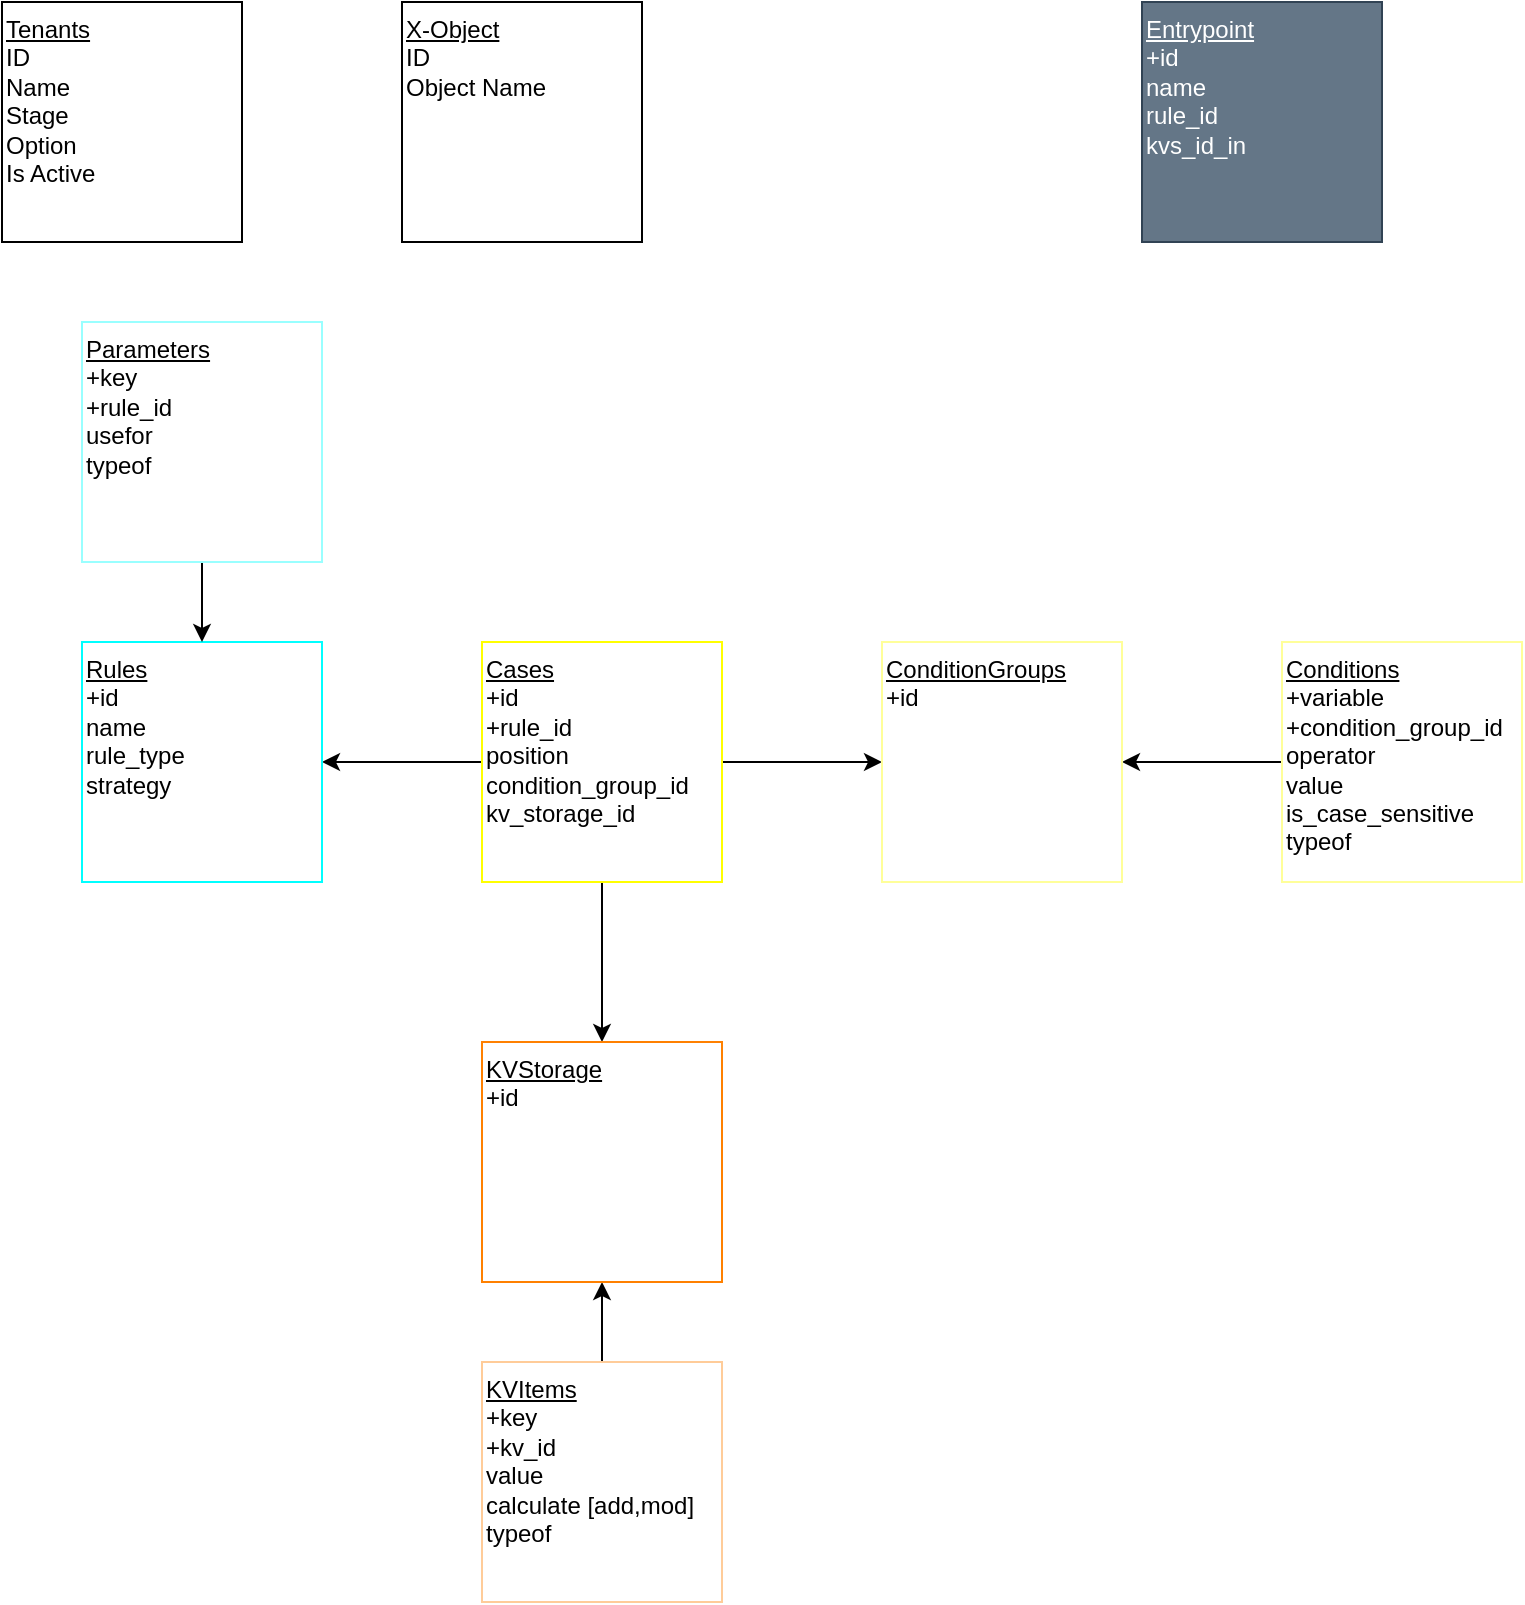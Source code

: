 <mxfile pages="4">
    <diagram id="LyjKLWT2vN5_jiygnvpO" name="Connections">
        <mxGraphModel dx="1294" dy="1592" grid="1" gridSize="10" guides="1" tooltips="1" connect="1" arrows="1" fold="1" page="1" pageScale="1" pageWidth="850" pageHeight="1100" math="0" shadow="0">
            <root>
                <mxCell id="0"/>
                <mxCell id="1" parent="0"/>
                <mxCell id="IPaf2PD-h_m_kelB6yjr-1" value="&lt;u&gt;X-Object&lt;/u&gt;&lt;span style=&quot;background-color: initial;&quot;&gt;&lt;br&gt;ID&lt;/span&gt;&lt;br&gt;&lt;span style=&quot;background-color: initial;&quot;&gt;Object Name&lt;/span&gt;" style="rounded=0;whiteSpace=wrap;html=1;align=left;verticalAlign=top;" parent="1" vertex="1">
                    <mxGeometry x="240" y="-1080" width="120" height="120" as="geometry"/>
                </mxCell>
                <mxCell id="IPaf2PD-h_m_kelB6yjr-2" value="&lt;span style=&quot;background-color: initial;&quot;&gt;&lt;u&gt;Tenants&lt;/u&gt;&lt;/span&gt;&lt;span style=&quot;background-color: initial;&quot;&gt;&lt;br&gt;ID&lt;/span&gt;&lt;br&gt;&lt;span style=&quot;background-color: initial;&quot;&gt;Name&lt;/span&gt;&lt;div&gt;Stage&lt;br&gt;&lt;div&gt;&lt;span style=&quot;background-color: initial;&quot;&gt;Option&lt;/span&gt;&lt;/div&gt;&lt;/div&gt;&lt;div&gt;&lt;span style=&quot;background-color: initial;&quot;&gt;Is Active&lt;/span&gt;&lt;/div&gt;" style="rounded=0;whiteSpace=wrap;html=1;align=left;verticalAlign=top;" parent="1" vertex="1">
                    <mxGeometry x="40" y="-1080" width="120" height="120" as="geometry"/>
                </mxCell>
                <mxCell id="CWEmSVLUNjicStx_nF5N-5" style="edgeStyle=orthogonalEdgeStyle;rounded=0;orthogonalLoop=1;jettySize=auto;html=1;" parent="1" source="P_WtOHvy-pGzdAdYv-xV-1" target="P_WtOHvy-pGzdAdYv-xV-2" edge="1">
                    <mxGeometry relative="1" as="geometry"/>
                </mxCell>
                <mxCell id="tKQJ7j6EIPYI_nwXteod-3" style="edgeStyle=orthogonalEdgeStyle;rounded=0;orthogonalLoop=1;jettySize=auto;html=1;" parent="1" source="P_WtOHvy-pGzdAdYv-xV-1" target="tKQJ7j6EIPYI_nwXteod-1" edge="1">
                    <mxGeometry relative="1" as="geometry"/>
                </mxCell>
                <mxCell id="tKQJ7j6EIPYI_nwXteod-4" style="edgeStyle=orthogonalEdgeStyle;rounded=0;orthogonalLoop=1;jettySize=auto;html=1;" parent="1" source="P_WtOHvy-pGzdAdYv-xV-1" target="P_WtOHvy-pGzdAdYv-xV-23" edge="1">
                    <mxGeometry relative="1" as="geometry"/>
                </mxCell>
                <mxCell id="P_WtOHvy-pGzdAdYv-xV-1" value="&lt;span style=&quot;background-color: initial;&quot;&gt;&lt;u&gt;Cases&lt;/u&gt;&lt;/span&gt;&lt;span style=&quot;background-color: initial;&quot;&gt;&lt;br&gt;&lt;/span&gt;+id&lt;br&gt;+rule_id&lt;br&gt;&lt;div&gt;&lt;/div&gt;position&lt;div&gt;condition_group_id&lt;/div&gt;&lt;div&gt;kv_storage_id&lt;/div&gt;" style="rounded=0;whiteSpace=wrap;html=1;align=left;verticalAlign=top;strokeColor=#FFFF00;" parent="1" vertex="1">
                    <mxGeometry x="280" y="-760" width="120" height="120" as="geometry"/>
                </mxCell>
                <mxCell id="P_WtOHvy-pGzdAdYv-xV-2" value="&lt;span style=&quot;background-color: initial;&quot;&gt;&lt;u&gt;Rules&lt;/u&gt;&lt;/span&gt;&lt;span style=&quot;background-color: initial;&quot;&gt;&lt;br&gt;&lt;/span&gt;+id&lt;br&gt;name&lt;div&gt;rule_type&lt;/div&gt;&lt;div&gt;strategy&lt;/div&gt;" style="rounded=0;whiteSpace=wrap;html=1;align=left;verticalAlign=top;strokeColor=#00FFFF;" parent="1" vertex="1">
                    <mxGeometry x="80" y="-760" width="120" height="120" as="geometry"/>
                </mxCell>
                <mxCell id="P_WtOHvy-pGzdAdYv-xV-19" value="&lt;span style=&quot;background-color: initial;&quot;&gt;&lt;u&gt;Entrypoint&lt;/u&gt;&lt;/span&gt;&lt;span style=&quot;background-color: initial;&quot;&gt;&lt;br&gt;&lt;/span&gt;+id&lt;div&gt;name&lt;br&gt;&lt;div&gt;rule_id&lt;/div&gt;&lt;/div&gt;&lt;div&gt;kvs_id_in&lt;/div&gt;" style="rounded=0;whiteSpace=wrap;html=1;align=left;verticalAlign=top;fillColor=#647687;fontColor=#ffffff;strokeColor=#314354;" parent="1" vertex="1">
                    <mxGeometry x="610" y="-1080" width="120" height="120" as="geometry"/>
                </mxCell>
                <mxCell id="CWEmSVLUNjicStx_nF5N-1" style="edgeStyle=orthogonalEdgeStyle;rounded=0;orthogonalLoop=1;jettySize=auto;html=1;" parent="1" source="IPaf2PD-h_m_kelB6yjr-13" target="P_WtOHvy-pGzdAdYv-xV-23" edge="1">
                    <mxGeometry relative="1" as="geometry"/>
                </mxCell>
                <mxCell id="IPaf2PD-h_m_kelB6yjr-13" value="&lt;div&gt;&lt;span style=&quot;background-color: initial;&quot;&gt;&lt;u&gt;KVItems&lt;/u&gt;&lt;/span&gt;&lt;/div&gt;&lt;span style=&quot;background-color: initial;&quot;&gt;+key&lt;/span&gt;&lt;div&gt;+kv_id&lt;br&gt;&lt;div&gt;&lt;span style=&quot;background-color: initial;&quot;&gt;value&lt;/span&gt;&lt;/div&gt;&lt;div&gt;calculate [add,mod]&lt;/div&gt;&lt;/div&gt;&lt;div&gt;typeof&lt;/div&gt;" style="rounded=0;whiteSpace=wrap;html=1;align=left;verticalAlign=top;strokeColor=#FFCC99;" parent="1" vertex="1">
                    <mxGeometry x="280" y="-400" width="120" height="120" as="geometry"/>
                </mxCell>
                <mxCell id="P_WtOHvy-pGzdAdYv-xV-23" value="&lt;div&gt;&lt;span style=&quot;background-color: initial;&quot;&gt;&lt;u&gt;KVStorage&lt;/u&gt;&lt;/span&gt;&lt;/div&gt;&lt;span style=&quot;background-color: initial;&quot;&gt;&lt;div&gt;&lt;span style=&quot;background-color: initial;&quot;&gt;+id&lt;/span&gt;&lt;/div&gt;&lt;/span&gt;" style="rounded=0;whiteSpace=wrap;html=1;align=left;verticalAlign=top;strokeColor=#FF8000;" parent="1" vertex="1">
                    <mxGeometry x="280" y="-560" width="120" height="120" as="geometry"/>
                </mxCell>
                <mxCell id="tKQJ7j6EIPYI_nwXteod-2" style="edgeStyle=orthogonalEdgeStyle;rounded=0;orthogonalLoop=1;jettySize=auto;html=1;" parent="1" source="CWEmSVLUNjicStx_nF5N-2" target="tKQJ7j6EIPYI_nwXteod-1" edge="1">
                    <mxGeometry relative="1" as="geometry"/>
                </mxCell>
                <mxCell id="CWEmSVLUNjicStx_nF5N-2" value="&lt;span style=&quot;background-color: initial;&quot;&gt;&lt;u&gt;Conditions&lt;/u&gt;&lt;/span&gt;&lt;span style=&quot;background-color: initial;&quot;&gt;&lt;br&gt;&lt;/span&gt;&lt;div&gt;+variable&lt;br&gt;+condition_group_id&lt;/div&gt;&lt;div&gt;operator&lt;/div&gt;&lt;div&gt;value&lt;/div&gt;&lt;div&gt;is_case_sensitive&lt;/div&gt;&lt;div&gt;typeof&lt;/div&gt;" style="rounded=0;whiteSpace=wrap;html=1;align=left;verticalAlign=top;strokeColor=#FFFF99;" parent="1" vertex="1">
                    <mxGeometry x="680" y="-760" width="120" height="120" as="geometry"/>
                </mxCell>
                <mxCell id="CWEmSVLUNjicStx_nF5N-9" style="edgeStyle=orthogonalEdgeStyle;rounded=0;orthogonalLoop=1;jettySize=auto;html=1;" parent="1" source="CWEmSVLUNjicStx_nF5N-3" target="P_WtOHvy-pGzdAdYv-xV-2" edge="1">
                    <mxGeometry relative="1" as="geometry"/>
                </mxCell>
                <mxCell id="CWEmSVLUNjicStx_nF5N-3" value="&lt;u&gt;Parameters&lt;/u&gt;&lt;div&gt;+key&lt;/div&gt;&lt;div&gt;+rule_id&lt;/div&gt;&lt;div&gt;usefor&lt;/div&gt;&lt;div&gt;typeof&lt;/div&gt;" style="rounded=0;whiteSpace=wrap;html=1;align=left;verticalAlign=top;strokeColor=#99FFFF;" parent="1" vertex="1">
                    <mxGeometry x="80" y="-920" width="120" height="120" as="geometry"/>
                </mxCell>
                <mxCell id="tKQJ7j6EIPYI_nwXteod-1" value="&lt;span style=&quot;background-color: initial;&quot;&gt;&lt;u&gt;ConditionGroups&lt;/u&gt;&lt;/span&gt;&lt;span style=&quot;background-color: initial;&quot;&gt;&lt;br&gt;&lt;/span&gt;+id" style="rounded=0;whiteSpace=wrap;html=1;align=left;verticalAlign=top;strokeColor=#FFFF99;" parent="1" vertex="1">
                    <mxGeometry x="480" y="-760" width="120" height="120" as="geometry"/>
                </mxCell>
            </root>
        </mxGraphModel>
    </diagram>
    <diagram id="hPuqkZQmwO_YnE5XRdJ4" name="Definición">
        <mxGraphModel dx="1294" dy="1961" grid="1" gridSize="10" guides="1" tooltips="1" connect="1" arrows="1" fold="1" page="1" pageScale="1" pageWidth="827" pageHeight="1169" math="0" shadow="0">
            <root>
                <mxCell id="0"/>
                <mxCell id="1" parent="0"/>
                <mxCell id="ryFIL9FLmvEoBXb5Fmz5-79" value="&lt;span style=&quot;background-color: initial;&quot;&gt;&lt;u&gt;Rule&lt;/u&gt;&lt;/span&gt;&lt;span style=&quot;background-color: initial;&quot;&gt;&lt;br&gt;&lt;/span&gt;" style="rounded=0;whiteSpace=wrap;html=1;align=left;verticalAlign=top;strokeColor=#00FFFF;" parent="1" vertex="1">
                    <mxGeometry x="320" y="-720" width="200" height="360" as="geometry"/>
                </mxCell>
                <mxCell id="n57L9p-3Shmt61Kp0XFe-1" value="&lt;span style=&quot;background-color: initial;&quot;&gt;&lt;u&gt;Rule&lt;/u&gt;&lt;/span&gt;&lt;span style=&quot;background-color: initial;&quot;&gt;&lt;br&gt;&lt;/span&gt;" style="rounded=0;whiteSpace=wrap;html=1;align=left;verticalAlign=top;strokeColor=#00FFFF;" parent="1" vertex="1">
                    <mxGeometry x="320" y="-920" width="120" height="130" as="geometry"/>
                </mxCell>
                <mxCell id="ryFIL9FLmvEoBXb5Fmz5-6" style="edgeStyle=orthogonalEdgeStyle;rounded=0;orthogonalLoop=1;jettySize=auto;html=1;strokeColor=#00FF00;" parent="1" source="n57L9p-3Shmt61Kp0XFe-2" target="ryFIL9FLmvEoBXb5Fmz5-2" edge="1">
                    <mxGeometry relative="1" as="geometry"/>
                </mxCell>
                <mxCell id="n57L9p-3Shmt61Kp0XFe-2" value="&lt;u&gt;C&lt;/u&gt;" style="rounded=0;whiteSpace=wrap;html=1;align=center;verticalAlign=middle;strokeColor=#FFFF00;" parent="1" vertex="1">
                    <mxGeometry x="375" y="-910" width="20" height="20" as="geometry"/>
                </mxCell>
                <mxCell id="ryFIL9FLmvEoBXb5Fmz5-7" style="edgeStyle=orthogonalEdgeStyle;rounded=0;orthogonalLoop=1;jettySize=auto;html=1;strokeColor=#00FF00;" parent="1" source="n57L9p-3Shmt61Kp0XFe-3" target="ryFIL9FLmvEoBXb5Fmz5-3" edge="1">
                    <mxGeometry relative="1" as="geometry"/>
                </mxCell>
                <mxCell id="n57L9p-3Shmt61Kp0XFe-3" value="&lt;u&gt;C&lt;/u&gt;" style="rounded=0;whiteSpace=wrap;html=1;align=center;verticalAlign=middle;strokeColor=#FFFF00;" parent="1" vertex="1">
                    <mxGeometry x="375" y="-880" width="20" height="20" as="geometry"/>
                </mxCell>
                <mxCell id="ryFIL9FLmvEoBXb5Fmz5-8" style="edgeStyle=orthogonalEdgeStyle;rounded=0;orthogonalLoop=1;jettySize=auto;html=1;strokeColor=#00FF00;" parent="1" source="n57L9p-3Shmt61Kp0XFe-4" target="ryFIL9FLmvEoBXb5Fmz5-4" edge="1">
                    <mxGeometry relative="1" as="geometry"/>
                </mxCell>
                <mxCell id="n57L9p-3Shmt61Kp0XFe-4" value="&lt;u&gt;C&lt;/u&gt;" style="rounded=0;whiteSpace=wrap;html=1;align=center;verticalAlign=middle;strokeColor=#FFFF00;" parent="1" vertex="1">
                    <mxGeometry x="375" y="-850" width="20" height="20" as="geometry"/>
                </mxCell>
                <mxCell id="ryFIL9FLmvEoBXb5Fmz5-2" value="&lt;div&gt;&lt;u&gt;K&lt;/u&gt;&lt;/div&gt;" style="rounded=0;whiteSpace=wrap;html=1;align=center;verticalAlign=middle;strokeColor=#FF8000;fillColor=#FFB366;" parent="1" vertex="1">
                    <mxGeometry x="415" y="-910" width="20" height="20" as="geometry"/>
                </mxCell>
                <mxCell id="ryFIL9FLmvEoBXb5Fmz5-3" value="&lt;div&gt;&lt;u&gt;K&lt;/u&gt;&lt;/div&gt;" style="rounded=0;whiteSpace=wrap;html=1;align=center;verticalAlign=middle;strokeColor=#FF8000;fillColor=#FFB366;" parent="1" vertex="1">
                    <mxGeometry x="415" y="-880" width="20" height="20" as="geometry"/>
                </mxCell>
                <mxCell id="ryFIL9FLmvEoBXb5Fmz5-4" value="&lt;div&gt;&lt;u&gt;K&lt;/u&gt;&lt;/div&gt;" style="rounded=0;whiteSpace=wrap;html=1;align=center;verticalAlign=middle;strokeColor=#FF8000;fillColor=#FFB366;" parent="1" vertex="1">
                    <mxGeometry x="415" y="-850" width="20" height="20" as="geometry"/>
                </mxCell>
                <mxCell id="ryFIL9FLmvEoBXb5Fmz5-5" value="&lt;div&gt;&lt;u&gt;K&lt;/u&gt;&lt;/div&gt;" style="rounded=0;whiteSpace=wrap;html=1;align=center;verticalAlign=middle;strokeColor=#FF8000;fillColor=#FFB366;" parent="1" vertex="1">
                    <mxGeometry x="415" y="-820" width="20" height="20" as="geometry"/>
                </mxCell>
                <mxCell id="ryFIL9FLmvEoBXb5Fmz5-48" style="edgeStyle=orthogonalEdgeStyle;rounded=0;orthogonalLoop=1;jettySize=auto;html=1;strokeColor=#FFFFFF;" parent="1" source="ryFIL9FLmvEoBXb5Fmz5-47" target="ryFIL9FLmvEoBXb5Fmz5-5" edge="1">
                    <mxGeometry relative="1" as="geometry"/>
                </mxCell>
                <mxCell id="ryFIL9FLmvEoBXb5Fmz5-47" value="&lt;u&gt;nok&lt;/u&gt;" style="rounded=0;whiteSpace=wrap;html=1;align=center;verticalAlign=middle;strokeColor=#FF3333;" parent="1" vertex="1">
                    <mxGeometry x="375" y="-820" width="20" height="20" as="geometry"/>
                </mxCell>
                <mxCell id="ryFIL9FLmvEoBXb5Fmz5-53" value="" style="endArrow=classic;html=1;rounded=0;fillColor=#008a00;strokeColor=#00FF00;" parent="1" edge="1">
                    <mxGeometry width="50" height="50" relative="1" as="geometry">
                        <mxPoint x="460" y="-880" as="sourcePoint"/>
                        <mxPoint x="520" y="-880" as="targetPoint"/>
                    </mxGeometry>
                </mxCell>
                <mxCell id="ryFIL9FLmvEoBXb5Fmz5-54" value="" style="endArrow=classic;html=1;rounded=0;strokeColor=#FF0000;" parent="1" edge="1">
                    <mxGeometry width="50" height="50" relative="1" as="geometry">
                        <mxPoint x="460" y="-840.24" as="sourcePoint"/>
                        <mxPoint x="520" y="-840.24" as="targetPoint"/>
                    </mxGeometry>
                </mxCell>
                <mxCell id="ryFIL9FLmvEoBXb5Fmz5-55" value="&lt;div&gt;&lt;u&gt;K&lt;/u&gt;&lt;/div&gt;" style="rounded=0;whiteSpace=wrap;html=1;align=center;verticalAlign=middle;strokeColor=#FF8000;fillColor=#FFB366;" parent="1" vertex="1">
                    <mxGeometry x="480" y="-890" width="20" height="20" as="geometry"/>
                </mxCell>
                <mxCell id="ryFIL9FLmvEoBXb5Fmz5-56" value="&lt;div&gt;&lt;u&gt;K&lt;/u&gt;&lt;/div&gt;" style="rounded=0;whiteSpace=wrap;html=1;align=center;verticalAlign=middle;strokeColor=#FF8000;fillColor=#FFB366;" parent="1" vertex="1">
                    <mxGeometry x="480" y="-850" width="20" height="20" as="geometry"/>
                </mxCell>
                <mxCell id="ryFIL9FLmvEoBXb5Fmz5-59" value="&lt;span style=&quot;background-color: initial;&quot;&gt;&lt;u&gt;Rule&lt;/u&gt;&lt;/span&gt;&lt;span style=&quot;background-color: initial;&quot;&gt;&lt;br&gt;&lt;/span&gt;" style="rounded=0;whiteSpace=wrap;html=1;align=left;verticalAlign=top;strokeColor=#00FFFF;" parent="1" vertex="1">
                    <mxGeometry x="320" y="-320" width="120" height="130" as="geometry"/>
                </mxCell>
                <mxCell id="ryFIL9FLmvEoBXb5Fmz5-61" value="&lt;u&gt;C&lt;/u&gt;" style="rounded=0;whiteSpace=wrap;html=1;align=center;verticalAlign=middle;strokeColor=#FFFF00;" parent="1" vertex="1">
                    <mxGeometry x="370" y="-290" width="20" height="20" as="geometry"/>
                </mxCell>
                <mxCell id="ryFIL9FLmvEoBXb5Fmz5-66" value="&lt;div&gt;&lt;u&gt;K&lt;/u&gt;&lt;/div&gt;" style="rounded=0;whiteSpace=wrap;html=1;align=center;verticalAlign=middle;strokeColor=#FF8000;fillColor=#FFB366;" parent="1" vertex="1">
                    <mxGeometry x="370" y="-240" width="20" height="20" as="geometry"/>
                </mxCell>
                <mxCell id="ryFIL9FLmvEoBXb5Fmz5-71" value="&lt;u&gt;nok&lt;/u&gt;" style="rounded=0;whiteSpace=wrap;html=1;align=center;verticalAlign=middle;strokeColor=#FF3333;" parent="1" vertex="1">
                    <mxGeometry x="370" y="-265" width="20" height="20" as="geometry"/>
                </mxCell>
                <mxCell id="ryFIL9FLmvEoBXb5Fmz5-72" value="" style="endArrow=classic;html=1;rounded=0;fillColor=#008a00;strokeColor=#00FF00;" parent="1" edge="1">
                    <mxGeometry width="50" height="50" relative="1" as="geometry">
                        <mxPoint x="460" y="-280" as="sourcePoint"/>
                        <mxPoint x="520" y="-280" as="targetPoint"/>
                    </mxGeometry>
                </mxCell>
                <mxCell id="ryFIL9FLmvEoBXb5Fmz5-73" value="" style="endArrow=classic;html=1;rounded=0;strokeColor=#FF0000;" parent="1" edge="1">
                    <mxGeometry width="50" height="50" relative="1" as="geometry">
                        <mxPoint x="460" y="-240.24" as="sourcePoint"/>
                        <mxPoint x="520" y="-240.24" as="targetPoint"/>
                    </mxGeometry>
                </mxCell>
                <mxCell id="ryFIL9FLmvEoBXb5Fmz5-74" value="&lt;div&gt;&lt;u&gt;K&lt;/u&gt;&lt;/div&gt;" style="rounded=0;whiteSpace=wrap;html=1;align=center;verticalAlign=middle;strokeColor=#FF8000;fillColor=#FFB366;" parent="1" vertex="1">
                    <mxGeometry x="480" y="-290" width="20" height="20" as="geometry"/>
                </mxCell>
                <mxCell id="ryFIL9FLmvEoBXb5Fmz5-75" value="&lt;div&gt;&lt;u&gt;K&lt;/u&gt;&lt;/div&gt;" style="rounded=0;whiteSpace=wrap;html=1;align=center;verticalAlign=middle;strokeColor=#FF8000;fillColor=#FFB366;" parent="1" vertex="1">
                    <mxGeometry x="480" y="-250" width="20" height="20" as="geometry"/>
                </mxCell>
                <mxCell id="ryFIL9FLmvEoBXb5Fmz5-76" value="&lt;span style=&quot;background-color: initial;&quot;&gt;&lt;u&gt;Rule&lt;/u&gt;&lt;/span&gt;&lt;span style=&quot;background-color: initial;&quot;&gt;&lt;br&gt;&lt;/span&gt;" style="rounded=0;whiteSpace=wrap;html=1;align=left;verticalAlign=top;strokeColor=#00FFFF;" parent="1" vertex="1">
                    <mxGeometry x="520" y="-310" width="40" height="40" as="geometry"/>
                </mxCell>
                <mxCell id="ryFIL9FLmvEoBXb5Fmz5-77" value="&lt;span style=&quot;background-color: initial;&quot;&gt;&lt;u&gt;Rule&lt;/u&gt;&lt;/span&gt;&lt;span style=&quot;background-color: initial;&quot;&gt;&lt;br&gt;&lt;/span&gt;" style="rounded=0;whiteSpace=wrap;html=1;align=left;verticalAlign=top;strokeColor=#00FFFF;" parent="1" vertex="1">
                    <mxGeometry x="520" y="-250" width="40" height="40" as="geometry"/>
                </mxCell>
                <mxCell id="ryFIL9FLmvEoBXb5Fmz5-106" style="edgeStyle=orthogonalEdgeStyle;rounded=0;orthogonalLoop=1;jettySize=auto;html=1;entryX=0;entryY=0.5;entryDx=0;entryDy=0;strokeColor=#FF0000;" parent="1" source="ryFIL9FLmvEoBXb5Fmz5-81" target="ryFIL9FLmvEoBXb5Fmz5-85" edge="1">
                    <mxGeometry relative="1" as="geometry">
                        <Array as="points">
                            <mxPoint x="385" y="-550"/>
                        </Array>
                    </mxGeometry>
                </mxCell>
                <mxCell id="ryFIL9FLmvEoBXb5Fmz5-122" style="edgeStyle=orthogonalEdgeStyle;rounded=0;orthogonalLoop=1;jettySize=auto;html=1;entryX=0;entryY=0.5;entryDx=0;entryDy=0;strokeColor=#00FF00;" parent="1" source="ryFIL9FLmvEoBXb5Fmz5-81" target="ryFIL9FLmvEoBXb5Fmz5-83" edge="1">
                    <mxGeometry relative="1" as="geometry">
                        <Array as="points">
                            <mxPoint x="395" y="-680"/>
                        </Array>
                    </mxGeometry>
                </mxCell>
                <mxCell id="ryFIL9FLmvEoBXb5Fmz5-81" value="&lt;u&gt;C&lt;/u&gt;" style="rounded=0;whiteSpace=wrap;html=1;align=center;verticalAlign=middle;strokeColor=#FFFF00;" parent="1" vertex="1">
                    <mxGeometry x="375" y="-710" width="20" height="20" as="geometry"/>
                </mxCell>
                <mxCell id="ryFIL9FLmvEoBXb5Fmz5-83" value="&lt;u&gt;C&lt;/u&gt;" style="rounded=0;whiteSpace=wrap;html=1;align=center;verticalAlign=middle;strokeColor=#FFFF00;" parent="1" vertex="1">
                    <mxGeometry x="415" y="-690" width="20" height="20" as="geometry"/>
                </mxCell>
                <mxCell id="ryFIL9FLmvEoBXb5Fmz5-146" style="edgeStyle=orthogonalEdgeStyle;rounded=0;orthogonalLoop=1;jettySize=auto;html=1;fontStyle=1;strokeColor=#00FF00;" parent="1" source="ryFIL9FLmvEoBXb5Fmz5-85" target="ryFIL9FLmvEoBXb5Fmz5-145" edge="1">
                    <mxGeometry relative="1" as="geometry"/>
                </mxCell>
                <mxCell id="ryFIL9FLmvEoBXb5Fmz5-85" value="&lt;u&gt;C&lt;/u&gt;" style="rounded=0;whiteSpace=wrap;html=1;align=center;verticalAlign=middle;strokeColor=#FFFF00;" parent="1" vertex="1">
                    <mxGeometry x="415" y="-560" width="20" height="20" as="geometry"/>
                </mxCell>
                <mxCell id="ryFIL9FLmvEoBXb5Fmz5-155" style="edgeStyle=orthogonalEdgeStyle;rounded=0;orthogonalLoop=1;jettySize=auto;html=1;entryX=0;entryY=0.5;entryDx=0;entryDy=0;" parent="1" source="ryFIL9FLmvEoBXb5Fmz5-91" target="ryFIL9FLmvEoBXb5Fmz5-154" edge="1">
                    <mxGeometry relative="1" as="geometry"/>
                </mxCell>
                <mxCell id="ryFIL9FLmvEoBXb5Fmz5-91" value="&lt;u&gt;nok&lt;/u&gt;" style="rounded=0;whiteSpace=wrap;html=1;align=center;verticalAlign=middle;strokeColor=#FF3333;" parent="1" vertex="1">
                    <mxGeometry x="375" y="-390" width="20" height="20" as="geometry"/>
                </mxCell>
                <mxCell id="ryFIL9FLmvEoBXb5Fmz5-92" value="" style="endArrow=classic;html=1;rounded=0;fillColor=#008a00;strokeColor=#00FF00;" parent="1" edge="1">
                    <mxGeometry width="50" height="50" relative="1" as="geometry">
                        <mxPoint x="540" y="-680" as="sourcePoint"/>
                        <mxPoint x="600" y="-680" as="targetPoint"/>
                        <Array as="points">
                            <mxPoint x="550" y="-680"/>
                        </Array>
                    </mxGeometry>
                </mxCell>
                <mxCell id="ryFIL9FLmvEoBXb5Fmz5-93" value="" style="endArrow=classic;html=1;rounded=0;strokeColor=#FF0000;" parent="1" edge="1">
                    <mxGeometry width="50" height="50" relative="1" as="geometry">
                        <mxPoint x="540" y="-640.24" as="sourcePoint"/>
                        <mxPoint x="600" y="-640.24" as="targetPoint"/>
                    </mxGeometry>
                </mxCell>
                <mxCell id="ryFIL9FLmvEoBXb5Fmz5-94" value="&lt;div&gt;&lt;u&gt;K&lt;/u&gt;&lt;/div&gt;" style="rounded=0;whiteSpace=wrap;html=1;align=center;verticalAlign=middle;strokeColor=#FF8000;fillColor=#FFB366;" parent="1" vertex="1">
                    <mxGeometry x="560" y="-690" width="20" height="20" as="geometry"/>
                </mxCell>
                <mxCell id="ryFIL9FLmvEoBXb5Fmz5-95" value="&lt;div&gt;&lt;u&gt;K&lt;/u&gt;&lt;/div&gt;" style="rounded=0;whiteSpace=wrap;html=1;align=center;verticalAlign=middle;strokeColor=#FF8000;fillColor=#FFB366;" parent="1" vertex="1">
                    <mxGeometry x="560" y="-650" width="20" height="20" as="geometry"/>
                </mxCell>
                <mxCell id="ryFIL9FLmvEoBXb5Fmz5-144" style="edgeStyle=orthogonalEdgeStyle;rounded=0;orthogonalLoop=1;jettySize=auto;html=1;strokeColor=#00FF00;" parent="1" source="ryFIL9FLmvEoBXb5Fmz5-107" target="ryFIL9FLmvEoBXb5Fmz5-143" edge="1">
                    <mxGeometry relative="1" as="geometry"/>
                </mxCell>
                <mxCell id="ryFIL9FLmvEoBXb5Fmz5-107" value="&lt;u&gt;C&lt;/u&gt;" style="rounded=0;whiteSpace=wrap;html=1;align=center;verticalAlign=middle;strokeColor=#FFFF00;" parent="1" vertex="1">
                    <mxGeometry x="415" y="-590" width="20" height="20" as="geometry"/>
                </mxCell>
                <mxCell id="ryFIL9FLmvEoBXb5Fmz5-108" style="edgeStyle=orthogonalEdgeStyle;rounded=0;orthogonalLoop=1;jettySize=auto;html=1;strokeColor=#00FF00;exitX=1;exitY=1;exitDx=0;exitDy=0;" parent="1" source="ryFIL9FLmvEoBXb5Fmz5-81" target="ryFIL9FLmvEoBXb5Fmz5-107" edge="1">
                    <mxGeometry relative="1" as="geometry">
                        <mxPoint x="393" y="-660" as="sourcePoint"/>
                        <mxPoint x="415" y="-650" as="targetPoint"/>
                        <Array as="points">
                            <mxPoint x="395" y="-580"/>
                        </Array>
                    </mxGeometry>
                </mxCell>
                <mxCell id="ryFIL9FLmvEoBXb5Fmz5-111" style="edgeStyle=orthogonalEdgeStyle;rounded=0;orthogonalLoop=1;jettySize=auto;html=1;entryX=0;entryY=0.5;entryDx=0;entryDy=0;strokeColor=#00FF00;" parent="1" source="ryFIL9FLmvEoBXb5Fmz5-109" target="ryFIL9FLmvEoBXb5Fmz5-110" edge="1">
                    <mxGeometry relative="1" as="geometry">
                        <Array as="points">
                            <mxPoint x="395" y="-500"/>
                        </Array>
                    </mxGeometry>
                </mxCell>
                <mxCell id="ryFIL9FLmvEoBXb5Fmz5-113" style="edgeStyle=orthogonalEdgeStyle;rounded=0;orthogonalLoop=1;jettySize=auto;html=1;entryX=0;entryY=0.5;entryDx=0;entryDy=0;strokeColor=#FF0000;" parent="1" source="ryFIL9FLmvEoBXb5Fmz5-109" target="ryFIL9FLmvEoBXb5Fmz5-112" edge="1">
                    <mxGeometry relative="1" as="geometry">
                        <Array as="points">
                            <mxPoint x="385" y="-464"/>
                        </Array>
                    </mxGeometry>
                </mxCell>
                <mxCell id="ryFIL9FLmvEoBXb5Fmz5-109" value="&lt;u&gt;C&lt;/u&gt;" style="rounded=0;whiteSpace=wrap;html=1;align=center;verticalAlign=middle;strokeColor=#FFFF00;" parent="1" vertex="1">
                    <mxGeometry x="375" y="-530" width="20" height="20" as="geometry"/>
                </mxCell>
                <mxCell id="ryFIL9FLmvEoBXb5Fmz5-149" style="edgeStyle=orthogonalEdgeStyle;rounded=0;orthogonalLoop=1;jettySize=auto;html=1;entryX=0;entryY=0.5;entryDx=0;entryDy=0;strokeColor=#00FF00;" parent="1" source="ryFIL9FLmvEoBXb5Fmz5-110" target="ryFIL9FLmvEoBXb5Fmz5-147" edge="1">
                    <mxGeometry relative="1" as="geometry"/>
                </mxCell>
                <mxCell id="ryFIL9FLmvEoBXb5Fmz5-110" value="&lt;u&gt;C&lt;/u&gt;" style="rounded=0;whiteSpace=wrap;html=1;align=center;verticalAlign=middle;strokeColor=#FFFF00;" parent="1" vertex="1">
                    <mxGeometry x="415" y="-510" width="20" height="20" as="geometry"/>
                </mxCell>
                <mxCell id="ryFIL9FLmvEoBXb5Fmz5-112" value="&lt;u&gt;C&lt;/u&gt;" style="rounded=0;whiteSpace=wrap;html=1;align=center;verticalAlign=middle;strokeColor=#FFFF00;" parent="1" vertex="1">
                    <mxGeometry x="415" y="-474" width="20" height="20" as="geometry"/>
                </mxCell>
                <mxCell id="ryFIL9FLmvEoBXb5Fmz5-114" style="edgeStyle=orthogonalEdgeStyle;rounded=0;orthogonalLoop=1;jettySize=auto;html=1;entryX=-0.178;entryY=0.483;entryDx=0;entryDy=0;strokeColor=#00FF00;entryPerimeter=0;" parent="1" target="ryFIL9FLmvEoBXb5Fmz5-150" edge="1">
                    <mxGeometry relative="1" as="geometry">
                        <mxPoint x="435" y="-464" as="sourcePoint"/>
                        <Array as="points">
                            <mxPoint x="435" y="-464"/>
                            <mxPoint x="498" y="-464"/>
                        </Array>
                        <mxPoint x="455" y="-444" as="targetPoint"/>
                    </mxGeometry>
                </mxCell>
                <mxCell id="ryFIL9FLmvEoBXb5Fmz5-115" style="edgeStyle=orthogonalEdgeStyle;rounded=0;orthogonalLoop=1;jettySize=auto;html=1;strokeColor=#FF0000;entryX=-0.165;entryY=0.558;entryDx=0;entryDy=0;entryPerimeter=0;" parent="1" target="ryFIL9FLmvEoBXb5Fmz5-163" edge="1">
                    <mxGeometry relative="1" as="geometry">
                        <mxPoint x="425" y="-454" as="sourcePoint"/>
                        <Array as="points">
                            <mxPoint x="425" y="-425"/>
                            <mxPoint x="498" y="-425"/>
                        </Array>
                        <mxPoint x="490" y="-420" as="targetPoint"/>
                    </mxGeometry>
                </mxCell>
                <mxCell id="ryFIL9FLmvEoBXb5Fmz5-118" style="edgeStyle=orthogonalEdgeStyle;rounded=0;orthogonalLoop=1;jettySize=auto;html=1;entryX=0;entryY=0.5;entryDx=0;entryDy=0;strokeColor=#00FF00;exitX=1;exitY=1;exitDx=0;exitDy=0;" parent="1" source="ryFIL9FLmvEoBXb5Fmz5-83" target="ryFIL9FLmvEoBXb5Fmz5-120" edge="1">
                    <mxGeometry relative="1" as="geometry">
                        <mxPoint x="455" y="-690" as="sourcePoint"/>
                        <Array as="points">
                            <mxPoint x="435" y="-660"/>
                        </Array>
                    </mxGeometry>
                </mxCell>
                <mxCell id="ryFIL9FLmvEoBXb5Fmz5-119" style="edgeStyle=orthogonalEdgeStyle;rounded=0;orthogonalLoop=1;jettySize=auto;html=1;entryX=0;entryY=0.5;entryDx=0;entryDy=0;strokeColor=#FF0000;exitX=0.5;exitY=1;exitDx=0;exitDy=0;" parent="1" source="ryFIL9FLmvEoBXb5Fmz5-83" target="ryFIL9FLmvEoBXb5Fmz5-121" edge="1">
                    <mxGeometry relative="1" as="geometry">
                        <mxPoint x="445" y="-690" as="sourcePoint"/>
                        <Array as="points">
                            <mxPoint x="425" y="-620"/>
                        </Array>
                    </mxGeometry>
                </mxCell>
                <mxCell id="ryFIL9FLmvEoBXb5Fmz5-140" style="edgeStyle=orthogonalEdgeStyle;rounded=0;orthogonalLoop=1;jettySize=auto;html=1;strokeColor=#00FF00;" parent="1" source="ryFIL9FLmvEoBXb5Fmz5-120" target="ryFIL9FLmvEoBXb5Fmz5-139" edge="1">
                    <mxGeometry relative="1" as="geometry"/>
                </mxCell>
                <mxCell id="ryFIL9FLmvEoBXb5Fmz5-120" value="&lt;u&gt;C&lt;/u&gt;" style="rounded=0;whiteSpace=wrap;html=1;align=center;verticalAlign=middle;strokeColor=#FFFF00;" parent="1" vertex="1">
                    <mxGeometry x="455" y="-670" width="20" height="20" as="geometry"/>
                </mxCell>
                <mxCell id="ryFIL9FLmvEoBXb5Fmz5-142" style="edgeStyle=orthogonalEdgeStyle;rounded=0;orthogonalLoop=1;jettySize=auto;html=1;entryX=0;entryY=0.5;entryDx=0;entryDy=0;strokeColor=#00FF00;" parent="1" source="ryFIL9FLmvEoBXb5Fmz5-121" target="ryFIL9FLmvEoBXb5Fmz5-141" edge="1">
                    <mxGeometry relative="1" as="geometry"/>
                </mxCell>
                <mxCell id="ryFIL9FLmvEoBXb5Fmz5-121" value="&lt;u&gt;C&lt;/u&gt;" style="rounded=0;whiteSpace=wrap;html=1;align=center;verticalAlign=middle;strokeColor=#FFFF00;" parent="1" vertex="1">
                    <mxGeometry x="455" y="-630" width="20" height="20" as="geometry"/>
                </mxCell>
                <mxCell id="ryFIL9FLmvEoBXb5Fmz5-139" value="" style="rounded=0;whiteSpace=wrap;html=1;align=center;verticalAlign=middle;strokeColor=#FF8000;fillColor=#FFB366;" parent="1" vertex="1">
                    <mxGeometry x="500" y="-665" width="10" height="10" as="geometry"/>
                </mxCell>
                <mxCell id="ryFIL9FLmvEoBXb5Fmz5-141" value="" style="rounded=0;whiteSpace=wrap;html=1;align=center;verticalAlign=middle;strokeColor=#FF8000;fillColor=#FFB366;" parent="1" vertex="1">
                    <mxGeometry x="500" y="-625" width="10" height="10" as="geometry"/>
                </mxCell>
                <mxCell id="ryFIL9FLmvEoBXb5Fmz5-143" value="" style="rounded=0;whiteSpace=wrap;html=1;align=center;verticalAlign=middle;strokeColor=#FF8000;fillColor=#FFB366;" parent="1" vertex="1">
                    <mxGeometry x="500" y="-585" width="10" height="10" as="geometry"/>
                </mxCell>
                <mxCell id="ryFIL9FLmvEoBXb5Fmz5-145" value="" style="rounded=0;whiteSpace=wrap;html=1;align=center;verticalAlign=middle;strokeColor=#FF8000;fillColor=#FFB366;" parent="1" vertex="1">
                    <mxGeometry x="500" y="-555" width="10" height="10" as="geometry"/>
                </mxCell>
                <mxCell id="ryFIL9FLmvEoBXb5Fmz5-147" value="" style="rounded=0;whiteSpace=wrap;html=1;align=center;verticalAlign=middle;strokeColor=#FF8000;fillColor=#FFB366;" parent="1" vertex="1">
                    <mxGeometry x="500" y="-505" width="10" height="10" as="geometry"/>
                </mxCell>
                <mxCell id="ryFIL9FLmvEoBXb5Fmz5-150" value="" style="rounded=0;whiteSpace=wrap;html=1;align=center;verticalAlign=middle;strokeColor=#FF8000;fillColor=#FFB366;" parent="1" vertex="1">
                    <mxGeometry x="500" y="-469" width="10" height="10" as="geometry"/>
                </mxCell>
                <mxCell id="ryFIL9FLmvEoBXb5Fmz5-154" value="" style="rounded=0;whiteSpace=wrap;html=1;align=center;verticalAlign=middle;strokeColor=#FF8000;fillColor=#FFB366;fontStyle=1" parent="1" vertex="1">
                    <mxGeometry x="500" y="-385" width="10" height="10" as="geometry"/>
                </mxCell>
                <mxCell id="ryFIL9FLmvEoBXb5Fmz5-160" value="&lt;h1 style=&quot;margin-top: 0px;&quot;&gt;Regla tipo CASE&lt;/h1&gt;&lt;p&gt;Similar a la lógica de &lt;b&gt;SWITCH-CASE&lt;/b&gt;. Cada&lt;span style=&quot;background-color: initial;&quot;&gt;&amp;nbsp;condición se validará en orden y se toma como resultado de la regla la primera que se cumpla. Se puede adjuntar un KVS al resultado satisfactorio de la condición. También es posible adjuntar un KVS a la regla si ninguna condición se cumple.&lt;/span&gt;&lt;/p&gt;" style="text;html=1;whiteSpace=wrap;overflow=hidden;rounded=0;" parent="1" vertex="1">
                    <mxGeometry x="40" y="-915" width="240" height="155" as="geometry"/>
                </mxCell>
                <mxCell id="ryFIL9FLmvEoBXb5Fmz5-161" value="&lt;h1 style=&quot;margin-top: 0px;&quot;&gt;Regla tipo TREE&lt;/h1&gt;&lt;p&gt;Similar a la lógica de &lt;b&gt;IF, ELSEIF, ELSE&lt;/b&gt;. Cada condición se validará de acuerdo al árbol creado. Si estas se van cumpliendo entrará al siguiente nivel o tomará el camino &quot;SINO&quot; cuando no se cumpla. Se puede adjuntar un KVS al resultado satisfactorio y/o fallido a cada hoja (última condition) del árbol. Internamente se hace uso de Condition-Relations.&lt;/p&gt;" style="text;html=1;whiteSpace=wrap;overflow=hidden;rounded=0;" parent="1" vertex="1">
                    <mxGeometry x="40" y="-720" width="240" height="280" as="geometry"/>
                </mxCell>
                <mxCell id="ryFIL9FLmvEoBXb5Fmz5-163" value="" style="rounded=0;whiteSpace=wrap;html=1;align=center;verticalAlign=middle;strokeColor=#FF8000;fillColor=#FFB366;" parent="1" vertex="1">
                    <mxGeometry x="500" y="-430" width="10" height="10" as="geometry"/>
                </mxCell>
                <mxCell id="ryFIL9FLmvEoBXb5Fmz5-164" style="edgeStyle=orthogonalEdgeStyle;rounded=0;orthogonalLoop=1;jettySize=auto;html=1;strokeColor=#FF0000;" parent="1" edge="1">
                    <mxGeometry relative="1" as="geometry">
                        <mxPoint x="427" y="-540" as="sourcePoint"/>
                        <Array as="points">
                            <mxPoint x="427" y="-526"/>
                            <mxPoint x="490" y="-526"/>
                        </Array>
                        <mxPoint x="500" y="-526" as="targetPoint"/>
                    </mxGeometry>
                </mxCell>
                <mxCell id="ryFIL9FLmvEoBXb5Fmz5-165" style="edgeStyle=orthogonalEdgeStyle;rounded=0;orthogonalLoop=1;jettySize=auto;html=1;strokeColor=#FF0000;" parent="1" edge="1">
                    <mxGeometry relative="1" as="geometry">
                        <mxPoint x="468.5" y="-610" as="sourcePoint"/>
                        <Array as="points">
                            <mxPoint x="469" y="-596"/>
                        </Array>
                        <mxPoint x="500" y="-596" as="targetPoint"/>
                    </mxGeometry>
                </mxCell>
                <mxCell id="ryFIL9FLmvEoBXb5Fmz5-166" style="edgeStyle=orthogonalEdgeStyle;rounded=0;orthogonalLoop=1;jettySize=auto;html=1;strokeColor=#FF0000;" parent="1" edge="1">
                    <mxGeometry relative="1" as="geometry">
                        <mxPoint x="468.5" y="-650" as="sourcePoint"/>
                        <Array as="points">
                            <mxPoint x="469" y="-636"/>
                        </Array>
                        <mxPoint x="500" y="-636" as="targetPoint"/>
                    </mxGeometry>
                </mxCell>
                <mxCell id="ryFIL9FLmvEoBXb5Fmz5-167" style="edgeStyle=orthogonalEdgeStyle;rounded=0;orthogonalLoop=1;jettySize=auto;html=1;strokeColor=#FF0000;exitX=1;exitY=1;exitDx=0;exitDy=0;" parent="1" source="ryFIL9FLmvEoBXb5Fmz5-107" edge="1">
                    <mxGeometry relative="1" as="geometry">
                        <mxPoint x="468.5" y="-584" as="sourcePoint"/>
                        <Array as="points">
                            <mxPoint x="460" y="-570"/>
                            <mxPoint x="460" y="-570"/>
                        </Array>
                        <mxPoint x="500" y="-570" as="targetPoint"/>
                    </mxGeometry>
                </mxCell>
                <mxCell id="ryFIL9FLmvEoBXb5Fmz5-168" style="edgeStyle=orthogonalEdgeStyle;rounded=0;orthogonalLoop=1;jettySize=auto;html=1;strokeColor=#FF0000;exitX=1;exitY=1;exitDx=0;exitDy=0;" parent="1" edge="1">
                    <mxGeometry relative="1" as="geometry">
                        <mxPoint x="435" y="-490" as="sourcePoint"/>
                        <Array as="points">
                            <mxPoint x="460" y="-490"/>
                            <mxPoint x="460" y="-490"/>
                        </Array>
                        <mxPoint x="500" y="-490" as="targetPoint"/>
                    </mxGeometry>
                </mxCell>
                <mxCell id="ryFIL9FLmvEoBXb5Fmz5-169" value="" style="rounded=0;whiteSpace=wrap;html=1;align=center;verticalAlign=middle;strokeColor=#FF8000;fillColor=#FFB366;" parent="1" vertex="1">
                    <mxGeometry x="500" y="-530" width="10" height="10" as="geometry"/>
                </mxCell>
                <mxCell id="ryFIL9FLmvEoBXb5Fmz5-170" value="&lt;h1 style=&quot;margin-top: 0px;&quot;&gt;Concatenación de Reglas&lt;/h1&gt;&lt;p&gt;&lt;span style=&quot;background-color: initial;&quot;&gt;Las reglas pueden unirse con otras reglas cuando el resultado se satisfactorio o fallido, a modo de crear arboles de reglas. Los KVS que resulten están identificados por su origen (Regla).&lt;/span&gt;&lt;/p&gt;" style="text;html=1;whiteSpace=wrap;overflow=hidden;rounded=0;" parent="1" vertex="1">
                    <mxGeometry x="40" y="-320" width="240" height="200" as="geometry"/>
                </mxCell>
                <mxCell id="ryFIL9FLmvEoBXb5Fmz5-171" value="&lt;h1 style=&quot;margin-top: 0px;&quot;&gt;Reglas&lt;/h1&gt;&lt;p&gt;Toda Regla se compone de un tipo (CASE, TREE), condiciones, resultado satisfactorio o fallido y un KVS.&lt;/p&gt;&lt;p&gt;Toda Regla tiene una salida satisfactoria o fallida.&lt;/p&gt;&lt;p&gt;Se puede adjuntar un KVS al resultado fallido.&lt;/p&gt;&lt;p&gt;Se pueden concatenar entre ellas a traves de sus salidas.&lt;/p&gt;&lt;p&gt;Las Reglas son aciclicas y no pueden concatenarse mas de una vez.&lt;/p&gt;" style="text;html=1;whiteSpace=wrap;overflow=hidden;rounded=0;" parent="1" vertex="1">
                    <mxGeometry x="40" y="-1160" width="360" height="220" as="geometry"/>
                </mxCell>
                <mxCell id="ryFIL9FLmvEoBXb5Fmz5-172" value="&lt;h1 style=&quot;margin-top: 0px;&quot;&gt;Condiciones&lt;/h1&gt;&lt;p&gt;Toda condición se formar al estilo SQL.&lt;/p&gt;&lt;p&gt;Toda condición pertenece a una única Regla.&lt;/p&gt;&lt;p&gt;Toda Condición tiene una salida satisfactorio o fallida.&lt;/p&gt;&lt;p&gt;Cuando la Regla es tipo CASE la salida fallida de la Condición se desecha.&lt;/p&gt;&lt;p&gt;Se puede adjuntar un KVS al resultado satisfactorio.&lt;/p&gt;" style="text;html=1;whiteSpace=wrap;overflow=hidden;rounded=0;" parent="1" vertex="1">
                    <mxGeometry x="440" y="-1160" width="360" height="220" as="geometry"/>
                </mxCell>
            </root>
        </mxGraphModel>
    </diagram>
    <diagram id="iG3r5ySHlptJgnCDAsAR" name="Tenancy">
        <mxGraphModel dx="1283" dy="1961" grid="1" gridSize="10" guides="1" tooltips="1" connect="1" arrows="1" fold="1" page="1" pageScale="1" pageWidth="827" pageHeight="1169" math="0" shadow="0">
            <root>
                <mxCell id="0"/>
                <mxCell id="1" parent="0"/>
                <mxCell id="X3LTEWGdrV8iXtvtQKyq-1" value="&lt;span style=&quot;background-color: initial;&quot;&gt;&lt;u&gt;Tenants&lt;/u&gt;&lt;/span&gt;&lt;span style=&quot;background-color: initial;&quot;&gt;&lt;br&gt;ID&lt;/span&gt;&lt;div&gt;--------------&lt;br&gt;&lt;span style=&quot;background-color: initial;&quot;&gt;Name&lt;/span&gt;&lt;div&gt;Stage&lt;br&gt;&lt;div&gt;&lt;span style=&quot;background-color: initial;&quot;&gt;Option&lt;/span&gt;&lt;/div&gt;&lt;/div&gt;&lt;div&gt;&lt;span style=&quot;background-color: initial;&quot;&gt;Is Active&lt;/span&gt;&lt;/div&gt;&lt;/div&gt;" style="rounded=0;whiteSpace=wrap;html=1;align=left;verticalAlign=top;strokeColor=#FF9933;" parent="1" vertex="1">
                    <mxGeometry x="524" y="-1070" width="120" height="120" as="geometry"/>
                </mxCell>
                <mxCell id="KPGCL1qzcBNwhSzs3j4Z-7" style="edgeStyle=orthogonalEdgeStyle;rounded=0;orthogonalLoop=1;jettySize=auto;html=1;" parent="1" source="KPGCL1qzcBNwhSzs3j4Z-4" target="KPGCL1qzcBNwhSzs3j4Z-6" edge="1">
                    <mxGeometry relative="1" as="geometry"/>
                </mxCell>
                <mxCell id="KPGCL1qzcBNwhSzs3j4Z-4" value="Create Tenant&lt;div&gt;4&lt;/div&gt;" style="rounded=1;whiteSpace=wrap;html=1;" parent="1" vertex="1">
                    <mxGeometry x="240" y="-1120" width="120" height="80" as="geometry"/>
                </mxCell>
                <mxCell id="KPGCL1qzcBNwhSzs3j4Z-14" style="edgeStyle=orthogonalEdgeStyle;rounded=0;orthogonalLoop=1;jettySize=auto;html=1;" parent="1" source="KPGCL1qzcBNwhSzs3j4Z-6" target="KPGCL1qzcBNwhSzs3j4Z-8" edge="1">
                    <mxGeometry relative="1" as="geometry"/>
                </mxCell>
                <mxCell id="KPGCL1qzcBNwhSzs3j4Z-15" style="edgeStyle=orthogonalEdgeStyle;rounded=0;orthogonalLoop=1;jettySize=auto;html=1;exitX=0.5;exitY=1;exitDx=0;exitDy=0;" parent="1" source="KPGCL1qzcBNwhSzs3j4Z-6" target="KPGCL1qzcBNwhSzs3j4Z-9" edge="1">
                    <mxGeometry relative="1" as="geometry"/>
                </mxCell>
                <mxCell id="KPGCL1qzcBNwhSzs3j4Z-16" style="edgeStyle=orthogonalEdgeStyle;rounded=0;orthogonalLoop=1;jettySize=auto;html=1;exitX=0.5;exitY=1;exitDx=0;exitDy=0;" parent="1" source="KPGCL1qzcBNwhSzs3j4Z-6" target="KPGCL1qzcBNwhSzs3j4Z-10" edge="1">
                    <mxGeometry relative="1" as="geometry"/>
                </mxCell>
                <mxCell id="KPGCL1qzcBNwhSzs3j4Z-6" value="Create Tenants by Stage" style="rounded=1;whiteSpace=wrap;html=1;" parent="1" vertex="1">
                    <mxGeometry x="240" y="-990" width="120" height="80" as="geometry"/>
                </mxCell>
                <mxCell id="KPGCL1qzcBNwhSzs3j4Z-23" style="edgeStyle=orthogonalEdgeStyle;rounded=0;orthogonalLoop=1;jettySize=auto;html=1;" parent="1" source="KPGCL1qzcBNwhSzs3j4Z-8" target="KPGCL1qzcBNwhSzs3j4Z-19" edge="1">
                    <mxGeometry relative="1" as="geometry"/>
                </mxCell>
                <mxCell id="KPGCL1qzcBNwhSzs3j4Z-8" value="204 - TEST" style="rounded=1;whiteSpace=wrap;html=1;strokeColor=#FF9933;" parent="1" vertex="1">
                    <mxGeometry x="240" y="-830" width="120" height="80" as="geometry"/>
                </mxCell>
                <mxCell id="KPGCL1qzcBNwhSzs3j4Z-22" style="edgeStyle=orthogonalEdgeStyle;rounded=0;orthogonalLoop=1;jettySize=auto;html=1;" parent="1" source="KPGCL1qzcBNwhSzs3j4Z-9" target="KPGCL1qzcBNwhSzs3j4Z-21" edge="1">
                    <mxGeometry relative="1" as="geometry"/>
                </mxCell>
                <mxCell id="KPGCL1qzcBNwhSzs3j4Z-9" value="&lt;div&gt;104 -&amp;nbsp;&lt;span style=&quot;background-color: initial;&quot;&gt;DEV&lt;/span&gt;&lt;/div&gt;" style="rounded=1;whiteSpace=wrap;html=1;strokeColor=#FF9933;" parent="1" vertex="1">
                    <mxGeometry x="40" y="-830" width="120" height="80" as="geometry"/>
                </mxCell>
                <mxCell id="KPGCL1qzcBNwhSzs3j4Z-24" style="edgeStyle=orthogonalEdgeStyle;rounded=0;orthogonalLoop=1;jettySize=auto;html=1;" parent="1" source="KPGCL1qzcBNwhSzs3j4Z-10" target="KPGCL1qzcBNwhSzs3j4Z-20" edge="1">
                    <mxGeometry relative="1" as="geometry"/>
                </mxCell>
                <mxCell id="KPGCL1qzcBNwhSzs3j4Z-10" value="304 - RELEASE" style="rounded=1;whiteSpace=wrap;html=1;strokeColor=#FF9933;" parent="1" vertex="1">
                    <mxGeometry x="440" y="-830" width="120" height="80" as="geometry"/>
                </mxCell>
                <mxCell id="KPGCL1qzcBNwhSzs3j4Z-17" value="DB&lt;div&gt;Tenancy&lt;/div&gt;" style="shape=cylinder3;whiteSpace=wrap;html=1;boundedLbl=1;backgroundOutline=1;size=15;strokeColor=#FF9933;" parent="1" vertex="1">
                    <mxGeometry x="414" y="-1070" width="80" height="100" as="geometry"/>
                </mxCell>
                <mxCell id="KPGCL1qzcBNwhSzs3j4Z-29" style="edgeStyle=orthogonalEdgeStyle;rounded=0;orthogonalLoop=1;jettySize=auto;html=1;dashed=1;" parent="1" source="KPGCL1qzcBNwhSzs3j4Z-19" target="KPGCL1qzcBNwhSzs3j4Z-28" edge="1">
                    <mxGeometry relative="1" as="geometry"/>
                </mxCell>
                <mxCell id="KPGCL1qzcBNwhSzs3j4Z-19" value="Option, connection to DB Test" style="rounded=1;whiteSpace=wrap;html=1;strokeColor=#FF9933;" parent="1" vertex="1">
                    <mxGeometry x="240" y="-710" width="120" height="80" as="geometry"/>
                </mxCell>
                <mxCell id="KPGCL1qzcBNwhSzs3j4Z-31" style="edgeStyle=orthogonalEdgeStyle;rounded=0;orthogonalLoop=1;jettySize=auto;html=1;" parent="1" source="KPGCL1qzcBNwhSzs3j4Z-20" target="KPGCL1qzcBNwhSzs3j4Z-30" edge="1">
                    <mxGeometry relative="1" as="geometry"/>
                </mxCell>
                <mxCell id="KPGCL1qzcBNwhSzs3j4Z-20" value="Option, connection to DB Production" style="rounded=1;whiteSpace=wrap;html=1;strokeColor=#FF9933;" parent="1" vertex="1">
                    <mxGeometry x="440" y="-710" width="120" height="80" as="geometry"/>
                </mxCell>
                <mxCell id="KPGCL1qzcBNwhSzs3j4Z-26" style="edgeStyle=orthogonalEdgeStyle;rounded=0;orthogonalLoop=1;jettySize=auto;html=1;" parent="1" source="KPGCL1qzcBNwhSzs3j4Z-21" target="KPGCL1qzcBNwhSzs3j4Z-25" edge="1">
                    <mxGeometry relative="1" as="geometry"/>
                </mxCell>
                <mxCell id="KPGCL1qzcBNwhSzs3j4Z-21" value="Option, connection to DB Development" style="rounded=1;whiteSpace=wrap;html=1;strokeColor=#FF9933;" parent="1" vertex="1">
                    <mxGeometry x="40" y="-710" width="120" height="80" as="geometry"/>
                </mxCell>
                <mxCell id="KPGCL1qzcBNwhSzs3j4Z-25" value="DB Development" style="shape=cylinder3;whiteSpace=wrap;html=1;boundedLbl=1;backgroundOutline=1;size=15;strokeColor=#66FFFF;" parent="1" vertex="1">
                    <mxGeometry x="60" y="-570" width="80" height="100" as="geometry"/>
                </mxCell>
                <mxCell id="KPGCL1qzcBNwhSzs3j4Z-27" style="edgeStyle=orthogonalEdgeStyle;rounded=0;orthogonalLoop=1;jettySize=auto;html=1;entryX=0.5;entryY=0;entryDx=0;entryDy=0;entryPerimeter=0;" parent="1" source="KPGCL1qzcBNwhSzs3j4Z-19" target="KPGCL1qzcBNwhSzs3j4Z-25" edge="1">
                    <mxGeometry relative="1" as="geometry">
                        <Array as="points">
                            <mxPoint x="300" y="-600"/>
                            <mxPoint x="100" y="-600"/>
                        </Array>
                    </mxGeometry>
                </mxCell>
                <mxCell id="KPGCL1qzcBNwhSzs3j4Z-28" value="DB&amp;nbsp;&lt;div&gt;Testing&lt;/div&gt;" style="shape=cylinder3;whiteSpace=wrap;html=1;boundedLbl=1;backgroundOutline=1;size=15;dashed=1;strokeColor=#CCCC00;" parent="1" vertex="1">
                    <mxGeometry x="260" y="-570" width="80" height="100" as="geometry"/>
                </mxCell>
                <mxCell id="KPGCL1qzcBNwhSzs3j4Z-30" value="DB&lt;div&gt;Production&lt;/div&gt;" style="shape=cylinder3;whiteSpace=wrap;html=1;boundedLbl=1;backgroundOutline=1;size=15;strokeColor=#00CC00;" parent="1" vertex="1">
                    <mxGeometry x="460" y="-570" width="80" height="100" as="geometry"/>
                </mxCell>
                <mxCell id="CD9fBT5ddVgWkW6vJgpY-2" style="edgeStyle=orthogonalEdgeStyle;rounded=0;orthogonalLoop=1;jettySize=auto;html=1;" parent="1" source="hCw3T1PbqIfhszTk7kwa-1" target="CD9fBT5ddVgWkW6vJgpY-1" edge="1">
                    <mxGeometry relative="1" as="geometry"/>
                </mxCell>
                <mxCell id="hCw3T1PbqIfhszTk7kwa-1" value="Transport Obj.&lt;div&gt;&lt;div style=&quot;text-align: left;&quot;&gt;&lt;ul&gt;&lt;li&gt;&lt;span style=&quot;background-color: initial;&quot;&gt;KV&lt;/span&gt;&lt;/li&gt;&lt;li&gt;&lt;span style=&quot;background-color: initial;&quot;&gt;Entrypoints&amp;nbsp;&lt;/span&gt;&lt;/li&gt;&lt;li&gt;&lt;span style=&quot;background-color: initial;&quot;&gt;Ruleset (Rules, Actions)&amp;nbsp;&lt;/span&gt;&lt;/li&gt;&lt;/ul&gt;&lt;/div&gt;&lt;/div&gt;" style="rounded=1;whiteSpace=wrap;html=1;align=center;" parent="1" vertex="1">
                    <mxGeometry x="40" y="-400" width="190" height="120" as="geometry"/>
                </mxCell>
                <mxCell id="CD9fBT5ddVgWkW6vJgpY-1" value="&lt;ul&gt;&lt;li&gt;Object Type&lt;/li&gt;&lt;li&gt;ID&lt;/li&gt;&lt;li&gt;Tenant ID&lt;/li&gt;&lt;/ul&gt;" style="rounded=1;whiteSpace=wrap;html=1;align=left;" parent="1" vertex="1">
                    <mxGeometry x="280" y="-400" width="160" height="120" as="geometry"/>
                </mxCell>
            </root>
        </mxGraphModel>
    </diagram>
    <diagram id="0JTkiUcIL7w4o5JtOb5e" name="Página-4">
        <mxGraphModel dx="1294" dy="792" grid="1" gridSize="10" guides="1" tooltips="1" connect="1" arrows="1" fold="1" page="1" pageScale="1" pageWidth="827" pageHeight="1169" math="0" shadow="0">
            <root>
                <mxCell id="0"/>
                <mxCell id="1" parent="0"/>
                <mxCell id="E5HSlSSM_H4ngKhqVRdn-81" value="New Rule" style="strokeWidth=1;shadow=0;dashed=0;align=center;html=1;shape=mxgraph.mockup.containers.window;align=left;verticalAlign=top;spacingLeft=8;strokeColor2=#008cff;strokeColor3=#c4c4c4;fontColor=#666666;mainText=;fontSize=17;labelBackgroundColor=none;whiteSpace=wrap;" parent="1" vertex="1">
                    <mxGeometry x="40" y="40" width="280" height="230" as="geometry"/>
                </mxCell>
                <mxCell id="E5HSlSSM_H4ngKhqVRdn-73" value="Rule Type" style="text;html=1;align=center;verticalAlign=middle;whiteSpace=wrap;rounded=0;" parent="1" vertex="1">
                    <mxGeometry x="60" y="130" width="70" height="30" as="geometry"/>
                </mxCell>
                <mxCell id="E5HSlSSM_H4ngKhqVRdn-78" value="ru.prod_rate_w" style="rounded=0;whiteSpace=wrap;html=1;" parent="1" vertex="1">
                    <mxGeometry x="140" y="90" width="150" height="30" as="geometry"/>
                </mxCell>
                <mxCell id="E5HSlSSM_H4ngKhqVRdn-79" value="Rule Name" style="text;html=1;align=center;verticalAlign=middle;whiteSpace=wrap;rounded=0;" parent="1" vertex="1">
                    <mxGeometry x="60" y="90" width="80" height="30" as="geometry"/>
                </mxCell>
                <mxCell id="E5HSlSSM_H4ngKhqVRdn-80" value="Case" style="strokeWidth=1;shadow=0;dashed=0;align=center;html=1;shape=mxgraph.mockup.forms.comboBox;strokeColor=#999999;fillColor=#ddeeff;align=left;fillColor2=#aaddff;mainText=;fontColor=#666666;fontSize=17;spacingLeft=3;" parent="1" vertex="1">
                    <mxGeometry x="140" y="130" width="150" height="30" as="geometry"/>
                </mxCell>
                <mxCell id="E5HSlSSM_H4ngKhqVRdn-82" value="Next" style="strokeWidth=1;shadow=0;dashed=0;align=center;html=1;shape=mxgraph.mockup.buttons.button;strokeColor=#666666;fontColor=#ffffff;mainText=;buttonStyle=round;fontSize=17;fontStyle=1;fillColor=#008cff;whiteSpace=wrap;" parent="1" vertex="1">
                    <mxGeometry x="190" y="220" width="100" height="30" as="geometry"/>
                </mxCell>
                <mxCell id="E5HSlSSM_H4ngKhqVRdn-83" value="Cancel" style="strokeWidth=1;shadow=0;dashed=0;align=center;html=1;shape=mxgraph.mockup.buttons.button;strokeColor=#666666;fontColor=#ffffff;mainText=;buttonStyle=round;fontSize=17;fontStyle=1;fillColor=#999999;whiteSpace=wrap;" parent="1" vertex="1">
                    <mxGeometry x="60" y="220" width="100" height="30" as="geometry"/>
                </mxCell>
                <mxCell id="E5HSlSSM_H4ngKhqVRdn-97" value="Cases" style="strokeWidth=1;shadow=0;dashed=0;align=center;html=1;shape=mxgraph.mockup.containers.window;align=left;verticalAlign=top;spacingLeft=8;strokeColor2=#008cff;strokeColor3=#c4c4c4;fontColor=#666666;mainText=;fontSize=17;labelBackgroundColor=none;whiteSpace=wrap;" parent="1" vertex="1">
                    <mxGeometry x="40" y="320" width="450" height="230" as="geometry"/>
                </mxCell>
                <mxCell id="E5HSlSSM_H4ngKhqVRdn-98" value="+" style="strokeWidth=1;shadow=0;dashed=0;align=center;html=1;shape=mxgraph.mockup.buttons.button;strokeColor=#666666;fontColor=#ffffff;mainText=;buttonStyle=round;fontSize=17;fontStyle=1;fillColor=#008cff;whiteSpace=wrap;" parent="1" vertex="1">
                    <mxGeometry x="190" y="320" width="40" height="30" as="geometry"/>
                </mxCell>
            </root>
        </mxGraphModel>
    </diagram>
</mxfile>
